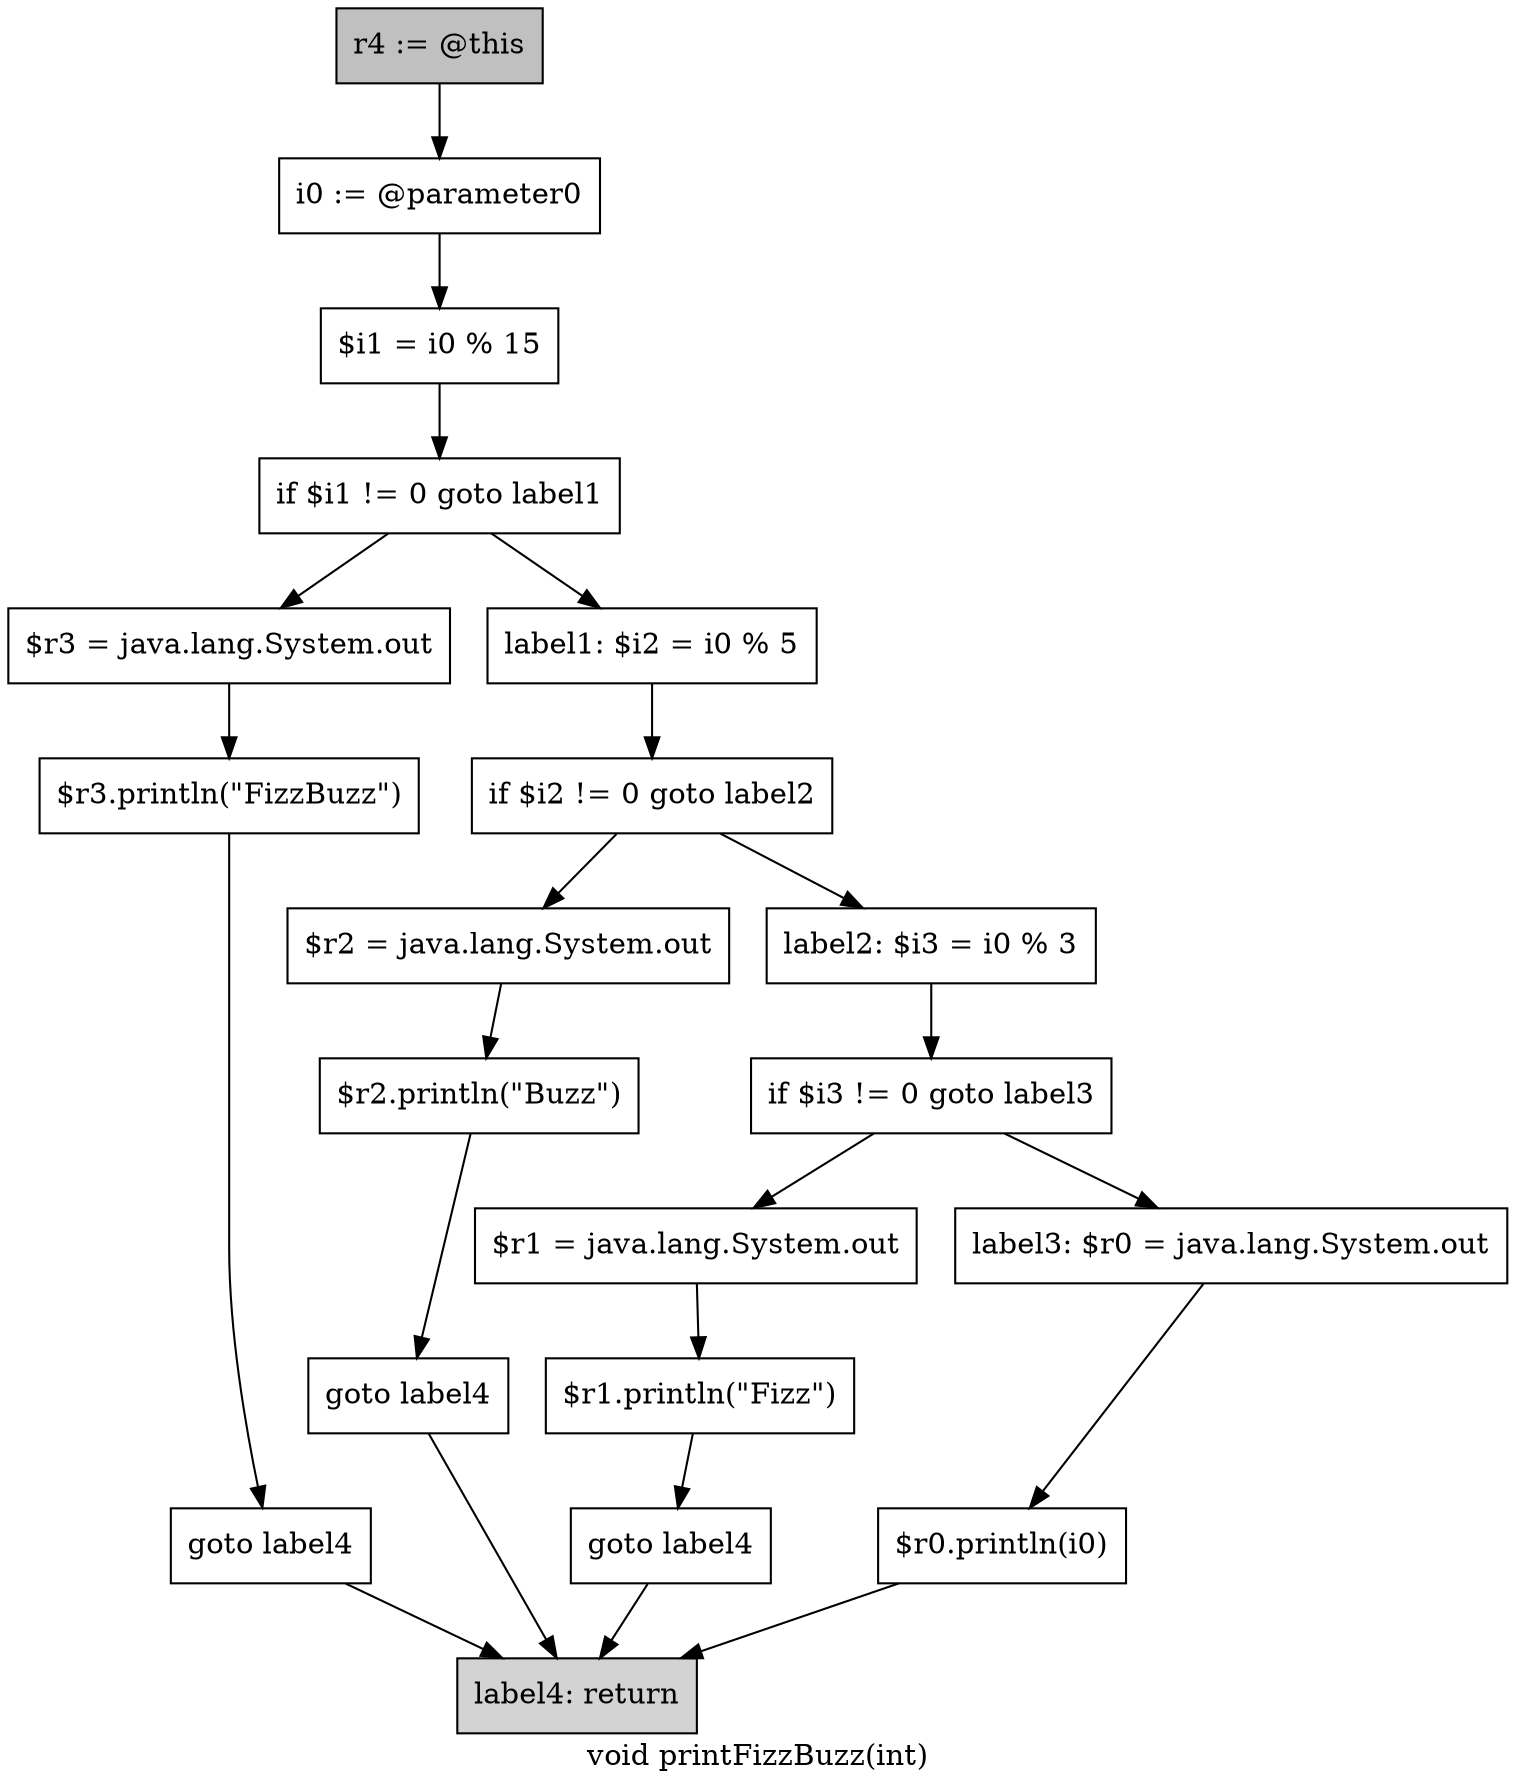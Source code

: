 digraph "void printFizzBuzz(int)" {
    label="void printFizzBuzz(int)";
    node [shape=box];
    "0" [style=filled,fillcolor=gray,label="r4 := @this",];
    "1" [label="i0 := @parameter0",];
    "0"->"1";
    "2" [label="$i1 = i0 % 15",];
    "1"->"2";
    "3" [label="if $i1 != 0 goto label1",];
    "2"->"3";
    "4" [label="$r3 = java.lang.System.out",];
    "3"->"4";
    "7" [label="label1: $i2 = i0 % 5",];
    "3"->"7";
    "5" [label="$r3.println(\"FizzBuzz\")",];
    "4"->"5";
    "6" [label="goto label4",];
    "5"->"6";
    "19" [style=filled,fillcolor=lightgray,label="label4: return",];
    "6"->"19";
    "8" [label="if $i2 != 0 goto label2",];
    "7"->"8";
    "9" [label="$r2 = java.lang.System.out",];
    "8"->"9";
    "12" [label="label2: $i3 = i0 % 3",];
    "8"->"12";
    "10" [label="$r2.println(\"Buzz\")",];
    "9"->"10";
    "11" [label="goto label4",];
    "10"->"11";
    "11"->"19";
    "13" [label="if $i3 != 0 goto label3",];
    "12"->"13";
    "14" [label="$r1 = java.lang.System.out",];
    "13"->"14";
    "17" [label="label3: $r0 = java.lang.System.out",];
    "13"->"17";
    "15" [label="$r1.println(\"Fizz\")",];
    "14"->"15";
    "16" [label="goto label4",];
    "15"->"16";
    "16"->"19";
    "18" [label="$r0.println(i0)",];
    "17"->"18";
    "18"->"19";
}
